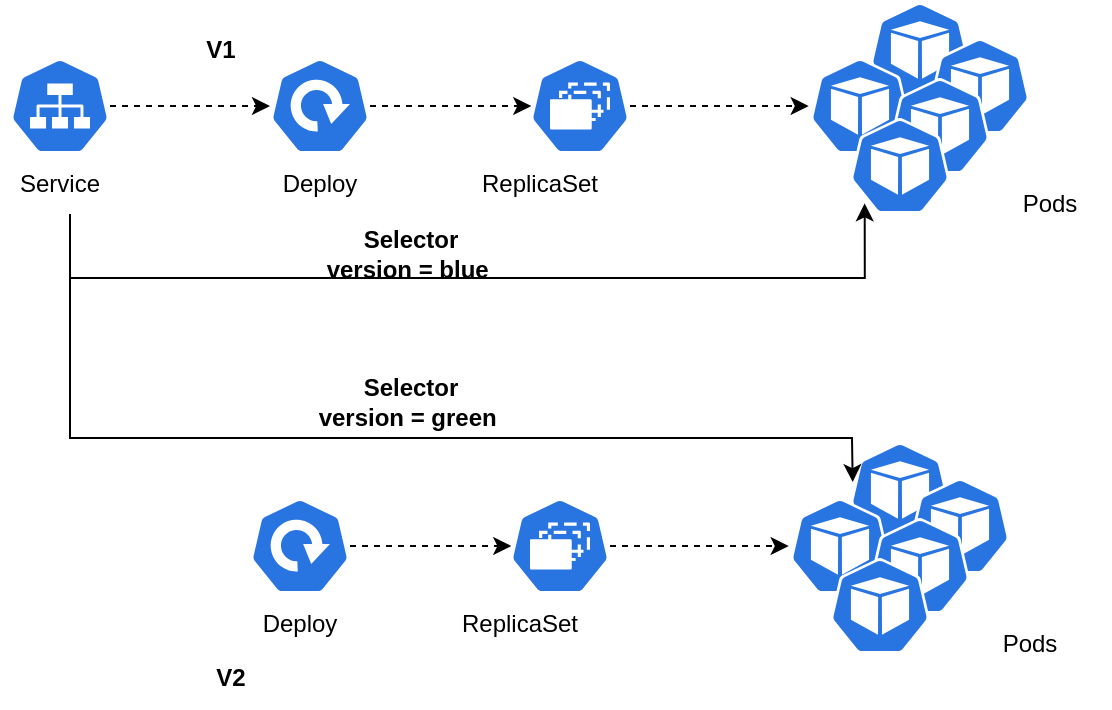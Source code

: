 <mxfile version="20.2.3" type="device"><diagram id="Wu9ORTXiknF8U0bNFYn5" name="Blue Green Deployment"><mxGraphModel dx="782" dy="539" grid="1" gridSize="10" guides="1" tooltips="1" connect="1" arrows="1" fold="1" page="1" pageScale="1" pageWidth="850" pageHeight="1100" math="0" shadow="0"><root><mxCell id="0"/><mxCell id="1" parent="0"/><mxCell id="_Zi9hv5fE8b_OSxz3g_u-13" style="edgeStyle=orthogonalEdgeStyle;rounded=0;orthogonalLoop=1;jettySize=auto;html=1;entryX=-0.013;entryY=0.5;entryDx=0;entryDy=0;entryPerimeter=0;dashed=1;" parent="1" source="_Zi9hv5fE8b_OSxz3g_u-1" target="_Zi9hv5fE8b_OSxz3g_u-5" edge="1"><mxGeometry relative="1" as="geometry"><mxPoint x="550" y="114" as="targetPoint"/></mxGeometry></mxCell><mxCell id="_Zi9hv5fE8b_OSxz3g_u-1" value="" style="sketch=0;html=1;dashed=0;whitespace=wrap;fillColor=#2875E2;strokeColor=#ffffff;points=[[0.005,0.63,0],[0.1,0.2,0],[0.9,0.2,0],[0.5,0,0],[0.995,0.63,0],[0.72,0.99,0],[0.5,1,0],[0.28,0.99,0]];shape=mxgraph.kubernetes.icon;prIcon=rs" parent="1" vertex="1"><mxGeometry x="420" y="90" width="50" height="48" as="geometry"/></mxCell><mxCell id="_Zi9hv5fE8b_OSxz3g_u-11" style="edgeStyle=orthogonalEdgeStyle;rounded=0;orthogonalLoop=1;jettySize=auto;html=1;entryX=0.013;entryY=0.5;entryDx=0;entryDy=0;entryPerimeter=0;dashed=1;startArrow=none;" parent="1" source="IjOsnUmhqKvBEsH_b2dj-4" target="_Zi9hv5fE8b_OSxz3g_u-1" edge="1"><mxGeometry relative="1" as="geometry"/></mxCell><mxCell id="IjOsnUmhqKvBEsH_b2dj-7" value="" style="edgeStyle=orthogonalEdgeStyle;rounded=0;orthogonalLoop=1;jettySize=auto;html=1;dashed=1;" edge="1" parent="1" source="_Zi9hv5fE8b_OSxz3g_u-2"><mxGeometry relative="1" as="geometry"><mxPoint x="290" y="114" as="targetPoint"/></mxGeometry></mxCell><mxCell id="_Zi9hv5fE8b_OSxz3g_u-2" value="" style="sketch=0;html=1;dashed=0;whitespace=wrap;fillColor=#2875E2;strokeColor=#ffffff;points=[[0.005,0.63,0],[0.1,0.2,0],[0.9,0.2,0],[0.5,0,0],[0.995,0.63,0],[0.72,0.99,0],[0.5,1,0],[0.28,0.99,0]];shape=mxgraph.kubernetes.icon;prIcon=svc" parent="1" vertex="1"><mxGeometry x="160" y="90" width="50" height="48" as="geometry"/></mxCell><mxCell id="_Zi9hv5fE8b_OSxz3g_u-3" value="" style="sketch=0;html=1;dashed=0;whitespace=wrap;fillColor=#2875E2;strokeColor=#ffffff;points=[[0.005,0.63,0],[0.1,0.2,0],[0.9,0.2,0],[0.5,0,0],[0.995,0.63,0],[0.72,0.99,0],[0.5,1,0],[0.28,0.99,0]];shape=mxgraph.kubernetes.icon;prIcon=pod" parent="1" vertex="1"><mxGeometry x="590" y="62" width="50" height="48" as="geometry"/></mxCell><mxCell id="_Zi9hv5fE8b_OSxz3g_u-5" value="" style="sketch=0;html=1;dashed=0;whitespace=wrap;fillColor=#2875E2;strokeColor=#ffffff;points=[[0.005,0.63,0],[0.1,0.2,0],[0.9,0.2,0],[0.5,0,0],[0.995,0.63,0],[0.72,0.99,0],[0.5,1,0],[0.28,0.99,0]];shape=mxgraph.kubernetes.icon;prIcon=pod" parent="1" vertex="1"><mxGeometry x="560" y="90" width="50" height="48" as="geometry"/></mxCell><mxCell id="_Zi9hv5fE8b_OSxz3g_u-6" value="" style="sketch=0;html=1;dashed=0;whitespace=wrap;fillColor=#2875E2;strokeColor=#ffffff;points=[[0.005,0.63,0],[0.1,0.2,0],[0.9,0.2,0],[0.5,0,0],[0.995,0.63,0],[0.72,0.99,0],[0.5,1,0],[0.28,0.99,0]];shape=mxgraph.kubernetes.icon;prIcon=pod" parent="1" vertex="1"><mxGeometry x="620" y="80" width="50" height="48" as="geometry"/></mxCell><mxCell id="_Zi9hv5fE8b_OSxz3g_u-7" value="" style="sketch=0;html=1;dashed=0;whitespace=wrap;fillColor=#2875E2;strokeColor=#ffffff;points=[[0.005,0.63,0],[0.1,0.2,0],[0.9,0.2,0],[0.5,0,0],[0.995,0.63,0],[0.72,0.99,0],[0.5,1,0],[0.28,0.99,0]];shape=mxgraph.kubernetes.icon;prIcon=pod" parent="1" vertex="1"><mxGeometry x="600" y="100" width="50" height="48" as="geometry"/></mxCell><mxCell id="_Zi9hv5fE8b_OSxz3g_u-8" value="" style="sketch=0;html=1;dashed=0;whitespace=wrap;fillColor=#2875E2;strokeColor=#ffffff;points=[[0.005,0.63,0],[0.1,0.2,0],[0.9,0.2,0],[0.5,0,0],[0.995,0.63,0],[0.72,0.99,0],[0.5,1,0],[0.28,0.99,0]];shape=mxgraph.kubernetes.icon;prIcon=pod" parent="1" vertex="1"><mxGeometry x="580" y="120" width="50" height="48" as="geometry"/></mxCell><mxCell id="IjOsnUmhqKvBEsH_b2dj-8" style="edgeStyle=orthogonalEdgeStyle;rounded=0;orthogonalLoop=1;jettySize=auto;html=1;entryX=0.147;entryY=0.889;entryDx=0;entryDy=0;entryPerimeter=0;" edge="1" parent="1" source="IjOsnUmhqKvBEsH_b2dj-1" target="_Zi9hv5fE8b_OSxz3g_u-8"><mxGeometry relative="1" as="geometry"><Array as="points"><mxPoint x="190" y="200"/><mxPoint x="587" y="200"/></Array></mxGeometry></mxCell><mxCell id="IjOsnUmhqKvBEsH_b2dj-1" value="Service" style="text;html=1;strokeColor=none;fillColor=none;align=center;verticalAlign=middle;whiteSpace=wrap;rounded=0;" vertex="1" parent="1"><mxGeometry x="155" y="138" width="60" height="30" as="geometry"/></mxCell><mxCell id="IjOsnUmhqKvBEsH_b2dj-2" value="ReplicaSet" style="text;html=1;strokeColor=none;fillColor=none;align=center;verticalAlign=middle;whiteSpace=wrap;rounded=0;" vertex="1" parent="1"><mxGeometry x="395" y="138" width="60" height="30" as="geometry"/></mxCell><mxCell id="IjOsnUmhqKvBEsH_b2dj-3" value="Pods" style="text;html=1;strokeColor=none;fillColor=none;align=center;verticalAlign=middle;whiteSpace=wrap;rounded=0;" vertex="1" parent="1"><mxGeometry x="650" y="148" width="60" height="30" as="geometry"/></mxCell><mxCell id="IjOsnUmhqKvBEsH_b2dj-4" value="" style="sketch=0;html=1;dashed=0;whitespace=wrap;fillColor=#2875E2;strokeColor=#ffffff;points=[[0.005,0.63,0],[0.1,0.2,0],[0.9,0.2,0],[0.5,0,0],[0.995,0.63,0],[0.72,0.99,0],[0.5,1,0],[0.28,0.99,0]];shape=mxgraph.kubernetes.icon;prIcon=deploy" vertex="1" parent="1"><mxGeometry x="290" y="90" width="50" height="48" as="geometry"/></mxCell><mxCell id="IjOsnUmhqKvBEsH_b2dj-6" value="Deploy" style="text;html=1;strokeColor=none;fillColor=none;align=center;verticalAlign=middle;whiteSpace=wrap;rounded=0;" vertex="1" parent="1"><mxGeometry x="285" y="138" width="60" height="30" as="geometry"/></mxCell><mxCell id="IjOsnUmhqKvBEsH_b2dj-9" style="edgeStyle=orthogonalEdgeStyle;rounded=0;orthogonalLoop=1;jettySize=auto;html=1;entryX=-0.013;entryY=0.5;entryDx=0;entryDy=0;entryPerimeter=0;dashed=1;" edge="1" parent="1" source="IjOsnUmhqKvBEsH_b2dj-10" target="IjOsnUmhqKvBEsH_b2dj-13"><mxGeometry relative="1" as="geometry"><mxPoint x="540" y="334" as="targetPoint"/></mxGeometry></mxCell><mxCell id="IjOsnUmhqKvBEsH_b2dj-10" value="" style="sketch=0;html=1;dashed=0;whitespace=wrap;fillColor=#2875E2;strokeColor=#ffffff;points=[[0.005,0.63,0],[0.1,0.2,0],[0.9,0.2,0],[0.5,0,0],[0.995,0.63,0],[0.72,0.99,0],[0.5,1,0],[0.28,0.99,0]];shape=mxgraph.kubernetes.icon;prIcon=rs" vertex="1" parent="1"><mxGeometry x="410" y="310" width="50" height="48" as="geometry"/></mxCell><mxCell id="IjOsnUmhqKvBEsH_b2dj-11" style="edgeStyle=orthogonalEdgeStyle;rounded=0;orthogonalLoop=1;jettySize=auto;html=1;entryX=0.013;entryY=0.5;entryDx=0;entryDy=0;entryPerimeter=0;dashed=1;startArrow=none;" edge="1" parent="1" source="IjOsnUmhqKvBEsH_b2dj-19" target="IjOsnUmhqKvBEsH_b2dj-10"><mxGeometry relative="1" as="geometry"/></mxCell><mxCell id="IjOsnUmhqKvBEsH_b2dj-12" value="" style="sketch=0;html=1;dashed=0;whitespace=wrap;fillColor=#2875E2;strokeColor=#ffffff;points=[[0.005,0.63,0],[0.1,0.2,0],[0.9,0.2,0],[0.5,0,0],[0.995,0.63,0],[0.72,0.99,0],[0.5,1,0],[0.28,0.99,0]];shape=mxgraph.kubernetes.icon;prIcon=pod" vertex="1" parent="1"><mxGeometry x="580" y="282" width="50" height="48" as="geometry"/></mxCell><mxCell id="IjOsnUmhqKvBEsH_b2dj-13" value="" style="sketch=0;html=1;dashed=0;whitespace=wrap;fillColor=#2875E2;strokeColor=#ffffff;points=[[0.005,0.63,0],[0.1,0.2,0],[0.9,0.2,0],[0.5,0,0],[0.995,0.63,0],[0.72,0.99,0],[0.5,1,0],[0.28,0.99,0]];shape=mxgraph.kubernetes.icon;prIcon=pod" vertex="1" parent="1"><mxGeometry x="550" y="310" width="50" height="48" as="geometry"/></mxCell><mxCell id="IjOsnUmhqKvBEsH_b2dj-14" value="" style="sketch=0;html=1;dashed=0;whitespace=wrap;fillColor=#2875E2;strokeColor=#ffffff;points=[[0.005,0.63,0],[0.1,0.2,0],[0.9,0.2,0],[0.5,0,0],[0.995,0.63,0],[0.72,0.99,0],[0.5,1,0],[0.28,0.99,0]];shape=mxgraph.kubernetes.icon;prIcon=pod" vertex="1" parent="1"><mxGeometry x="610" y="300" width="50" height="48" as="geometry"/></mxCell><mxCell id="IjOsnUmhqKvBEsH_b2dj-15" value="" style="sketch=0;html=1;dashed=0;whitespace=wrap;fillColor=#2875E2;strokeColor=#ffffff;points=[[0.005,0.63,0],[0.1,0.2,0],[0.9,0.2,0],[0.5,0,0],[0.995,0.63,0],[0.72,0.99,0],[0.5,1,0],[0.28,0.99,0]];shape=mxgraph.kubernetes.icon;prIcon=pod" vertex="1" parent="1"><mxGeometry x="590" y="320" width="50" height="48" as="geometry"/></mxCell><mxCell id="IjOsnUmhqKvBEsH_b2dj-16" value="" style="sketch=0;html=1;dashed=0;whitespace=wrap;fillColor=#2875E2;strokeColor=#ffffff;points=[[0.005,0.63,0],[0.1,0.2,0],[0.9,0.2,0],[0.5,0,0],[0.995,0.63,0],[0.72,0.99,0],[0.5,1,0],[0.28,0.99,0]];shape=mxgraph.kubernetes.icon;prIcon=pod" vertex="1" parent="1"><mxGeometry x="570" y="340" width="50" height="48" as="geometry"/></mxCell><mxCell id="IjOsnUmhqKvBEsH_b2dj-17" value="ReplicaSet" style="text;html=1;strokeColor=none;fillColor=none;align=center;verticalAlign=middle;whiteSpace=wrap;rounded=0;" vertex="1" parent="1"><mxGeometry x="385" y="358" width="60" height="30" as="geometry"/></mxCell><mxCell id="IjOsnUmhqKvBEsH_b2dj-18" value="Pods" style="text;html=1;strokeColor=none;fillColor=none;align=center;verticalAlign=middle;whiteSpace=wrap;rounded=0;" vertex="1" parent="1"><mxGeometry x="640" y="368" width="60" height="30" as="geometry"/></mxCell><mxCell id="IjOsnUmhqKvBEsH_b2dj-19" value="" style="sketch=0;html=1;dashed=0;whitespace=wrap;fillColor=#2875E2;strokeColor=#ffffff;points=[[0.005,0.63,0],[0.1,0.2,0],[0.9,0.2,0],[0.5,0,0],[0.995,0.63,0],[0.72,0.99,0],[0.5,1,0],[0.28,0.99,0]];shape=mxgraph.kubernetes.icon;prIcon=deploy" vertex="1" parent="1"><mxGeometry x="280" y="310" width="50" height="48" as="geometry"/></mxCell><mxCell id="IjOsnUmhqKvBEsH_b2dj-20" value="Deploy" style="text;html=1;strokeColor=none;fillColor=none;align=center;verticalAlign=middle;whiteSpace=wrap;rounded=0;" vertex="1" parent="1"><mxGeometry x="275" y="358" width="60" height="30" as="geometry"/></mxCell><mxCell id="IjOsnUmhqKvBEsH_b2dj-21" value="&lt;b&gt;V2&lt;/b&gt;" style="text;html=1;align=center;verticalAlign=middle;resizable=0;points=[];autosize=1;strokeColor=none;fillColor=none;" vertex="1" parent="1"><mxGeometry x="250" y="385" width="40" height="30" as="geometry"/></mxCell><mxCell id="IjOsnUmhqKvBEsH_b2dj-22" value="&lt;b&gt;V1&lt;/b&gt;" style="text;html=1;align=center;verticalAlign=middle;resizable=0;points=[];autosize=1;strokeColor=none;fillColor=none;" vertex="1" parent="1"><mxGeometry x="245" y="71" width="40" height="30" as="geometry"/></mxCell><mxCell id="IjOsnUmhqKvBEsH_b2dj-23" value="Selector&lt;br&gt;version = blue&amp;nbsp;" style="text;html=1;align=center;verticalAlign=middle;resizable=0;points=[];autosize=1;strokeColor=none;fillColor=none;fontStyle=1" vertex="1" parent="1"><mxGeometry x="305" y="168" width="110" height="40" as="geometry"/></mxCell><mxCell id="IjOsnUmhqKvBEsH_b2dj-24" value="" style="endArrow=classic;html=1;rounded=0;entryX=0.027;entryY=0.417;entryDx=0;entryDy=0;entryPerimeter=0;" edge="1" parent="1" target="IjOsnUmhqKvBEsH_b2dj-12"><mxGeometry width="50" height="50" relative="1" as="geometry"><mxPoint x="190" y="200" as="sourcePoint"/><mxPoint x="600" y="280" as="targetPoint"/><Array as="points"><mxPoint x="190" y="280"/><mxPoint x="581" y="280"/></Array></mxGeometry></mxCell><mxCell id="IjOsnUmhqKvBEsH_b2dj-25" value="Selector&lt;br&gt;version = green&amp;nbsp;" style="text;html=1;align=center;verticalAlign=middle;resizable=0;points=[];autosize=1;strokeColor=none;fillColor=none;fontStyle=1" vertex="1" parent="1"><mxGeometry x="300" y="242" width="120" height="40" as="geometry"/></mxCell></root></mxGraphModel></diagram></mxfile>